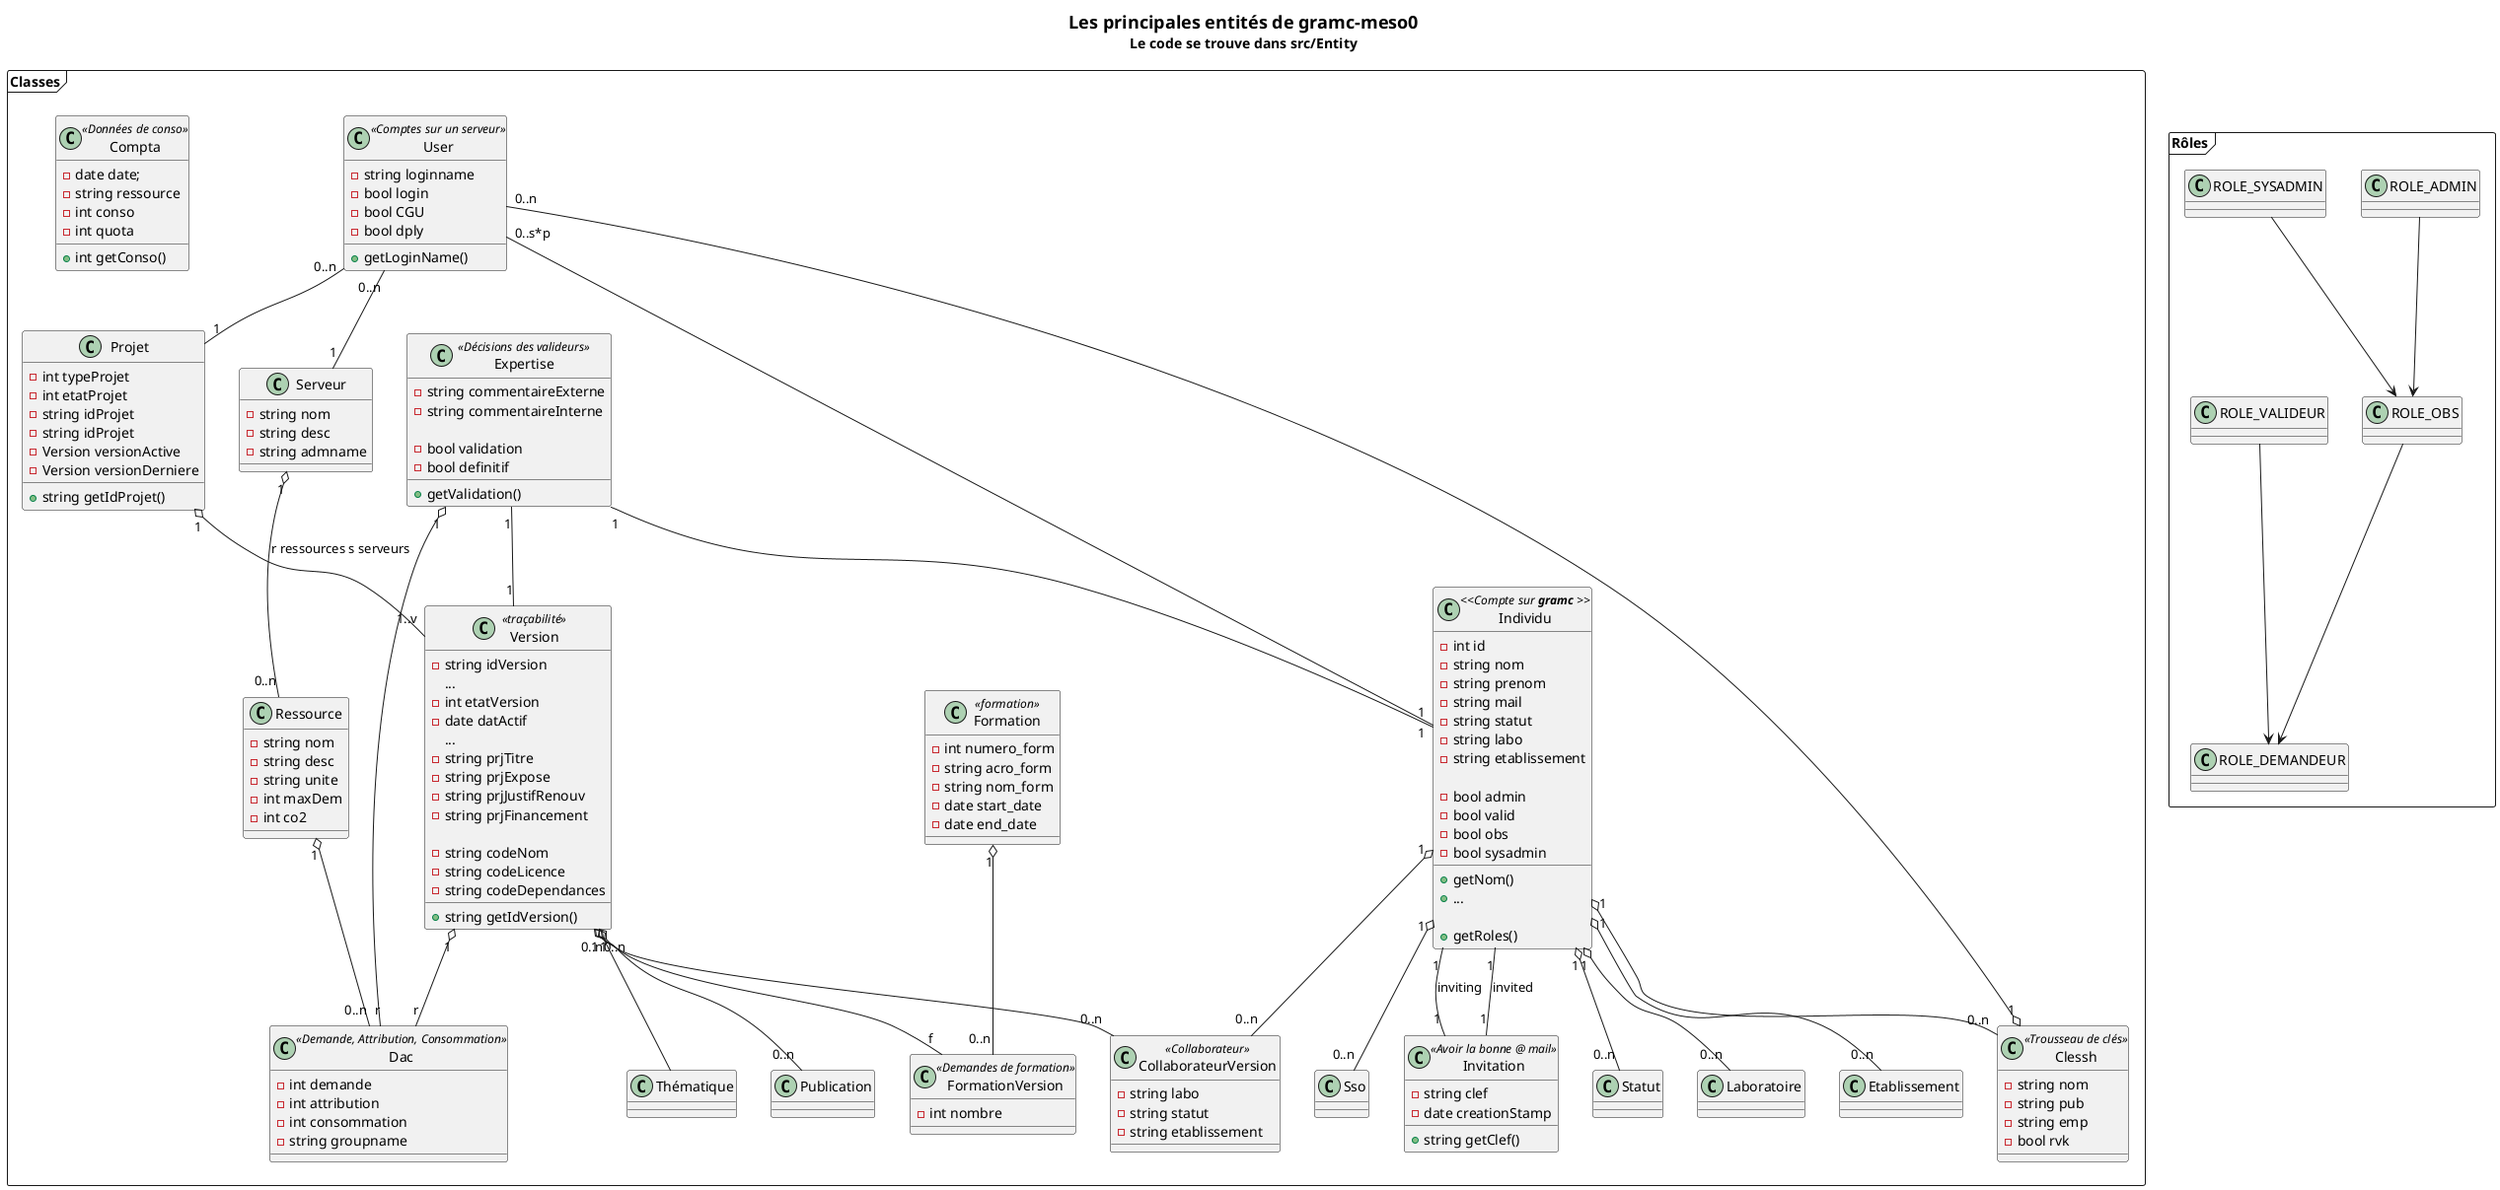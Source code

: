 @startuml

title =Les principales entités de gramc-meso0\nLe code se trouve dans src/Entity

package Classes <<Frame>> {

    together {
        class Expertise
        class Ressource
        class Dac
        class Version
        class Serveur
        class User
    }
    

    class Projet {
        - int typeProjet
        - int etatProjet
        - string idProjet
        - string idProjet
        - Version versionActive
        - Version versionDerniere
        + string getIdProjet()
    }
    
    class Version <<traçabilité>> {
        - string idVersion
        ...
        - int etatVersion
        - date datActif
        ...
        - string prjTitre
        - string prjExpose
        - string prjJustifRenouv
        - string prjFinancement
        
        - string codeNom
        - string codeLicence
        - string codeDependances
        
        + string getIdVersion()
    }
    
    class Individu <<Compte sur <b>gramc</b> >>{
        - int id
        - string nom
        - string prenom
        - string mail
        - string statut
        - string labo
        - string etablissement
        
        - bool admin
        - bool valid
        - bool obs
        - bool sysadmin
        
        + getNom()
        + {method} ...
    
        + getRoles()
    }
    
    class CollaborateurVersion <<Collaborateur>>{
        - string labo
        - string statut
        - string etablissement
    }

    class FormationVersion <<Demandes de formation>>{
        - int nombre
    }

    class Formation <<formation>> {
        - int numero_form
        - string acro_form
        - string nom_form
        - date start_date
        - date end_date
    }

    class Expertise <<Décisions des valideurs>> {
        - string commentaireExterne
        - string commentaireInterne
        
        - bool validation
        - bool definitif
        + getValidation()
    }

    class Clessh <<Trousseau de clés>> {
        - string nom
        - string pub
        - string emp
        - bool rvk
    }

    together {
        class Statut
        class Laboratoire
        class Etablissement
    }
    
'    note "Un compte par individu et par projet !" as N3
'    User .. N3
'    N3 .. CollaborateurVersion

    class Serveur {
        - string nom
        - string desc
        - string admname
    }
    
    class User <<Comptes sur un serveur>> {
        - string loginname
        - bool login
        - bool CGU
        - bool dply
        + getLoginName()
    }

    class Ressource {
        - string nom
        - string desc
        - string unite
        - int maxDem
        - int co2
    }

    class Dac <<Demande, Attribution, Consommation>> {
        - int demande
        - int attribution
        - int consommation
        - string groupname
    }

    Projet  "1" o-- "1..v" Version
    Individu "1" o-- "0..n" CollaborateurVersion
    Individu "1" o-- "0..n" Sso
    Individu "1" o-- "0..n" Laboratoire
    Individu "1" o-- "0..n" Statut
    Individu "1" o-- "0..n" Etablissement
    Individu "1" o-- "0..n" Clessh
    
    Version "1" o-- "0..n" CollaborateurVersion
    Version "0..n" o-- Thématique
    Version "0..n" o-- "0..n" Publication
    Version "1" o-- "r" Dac
    Version "1" o-- "f" FormationVersion
    Formation "1" o-- "0..n" FormationVersion
    
    Expertise "1" -- "1" Individu
    Expertise "1" -- "1" Version
    Expertise "1" o-- "r" Dac
    
    User "0..n" --o "1" Clessh
    User "0..n" -- "1" Serveur
    User "0..n" -- "1" Projet
    User "0..s*p" -- "1" Individu
    
    Serveur "1" o-- "0..n" Ressource: r ressources s serveurs
    Ressource "1" o-- "0..n" Dac

    class Compta <<Données de conso>>{
        - date date;
        - string ressource
        - int conso
        - int quota
        + int getConso()
    }

    class Invitation <<Avoir la bonne @ mail>> {
       - string clef
       - date creationStamp
       + string getClef()
    }

    Individu "1" -- "1" Invitation : invited
    Individu "1" -- "1" Invitation : inviting

    ' Supprimé pour alléger la figure
    ' interface UserInterface
    ' Individu --|> UserInterface
    ' Individu "2" o-- "1" Invitation
    ' class Sso <<Fede Identité>>{
    '     - string eppn
    ' }
    
}

package Rôles <<Frame>> {
ROLE_OBS --> ROLE_DEMANDEUR
ROLE_ADMIN --> ROLE_OBS
ROLE_SYSADMIN --> ROLE_OBS
ROLE_VALIDEUR --> ROLE_DEMANDEUR
}
@enduml
